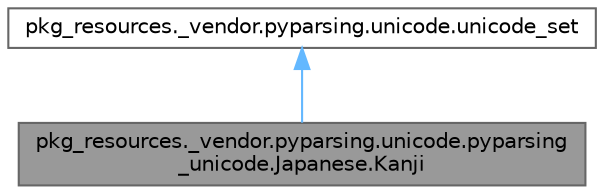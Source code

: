 digraph "pkg_resources._vendor.pyparsing.unicode.pyparsing_unicode.Japanese.Kanji"
{
 // LATEX_PDF_SIZE
  bgcolor="transparent";
  edge [fontname=Helvetica,fontsize=10,labelfontname=Helvetica,labelfontsize=10];
  node [fontname=Helvetica,fontsize=10,shape=box,height=0.2,width=0.4];
  Node1 [id="Node000001",label="pkg_resources._vendor.pyparsing.unicode.pyparsing\l_unicode.Japanese.Kanji",height=0.2,width=0.4,color="gray40", fillcolor="grey60", style="filled", fontcolor="black",tooltip=" "];
  Node2 -> Node1 [id="edge1_Node000001_Node000002",dir="back",color="steelblue1",style="solid",tooltip=" "];
  Node2 [id="Node000002",label="pkg_resources._vendor.pyparsing.unicode.unicode_set",height=0.2,width=0.4,color="gray40", fillcolor="white", style="filled",URL="$classpkg__resources_1_1__vendor_1_1pyparsing_1_1unicode_1_1unicode__set.html",tooltip=" "];
}
